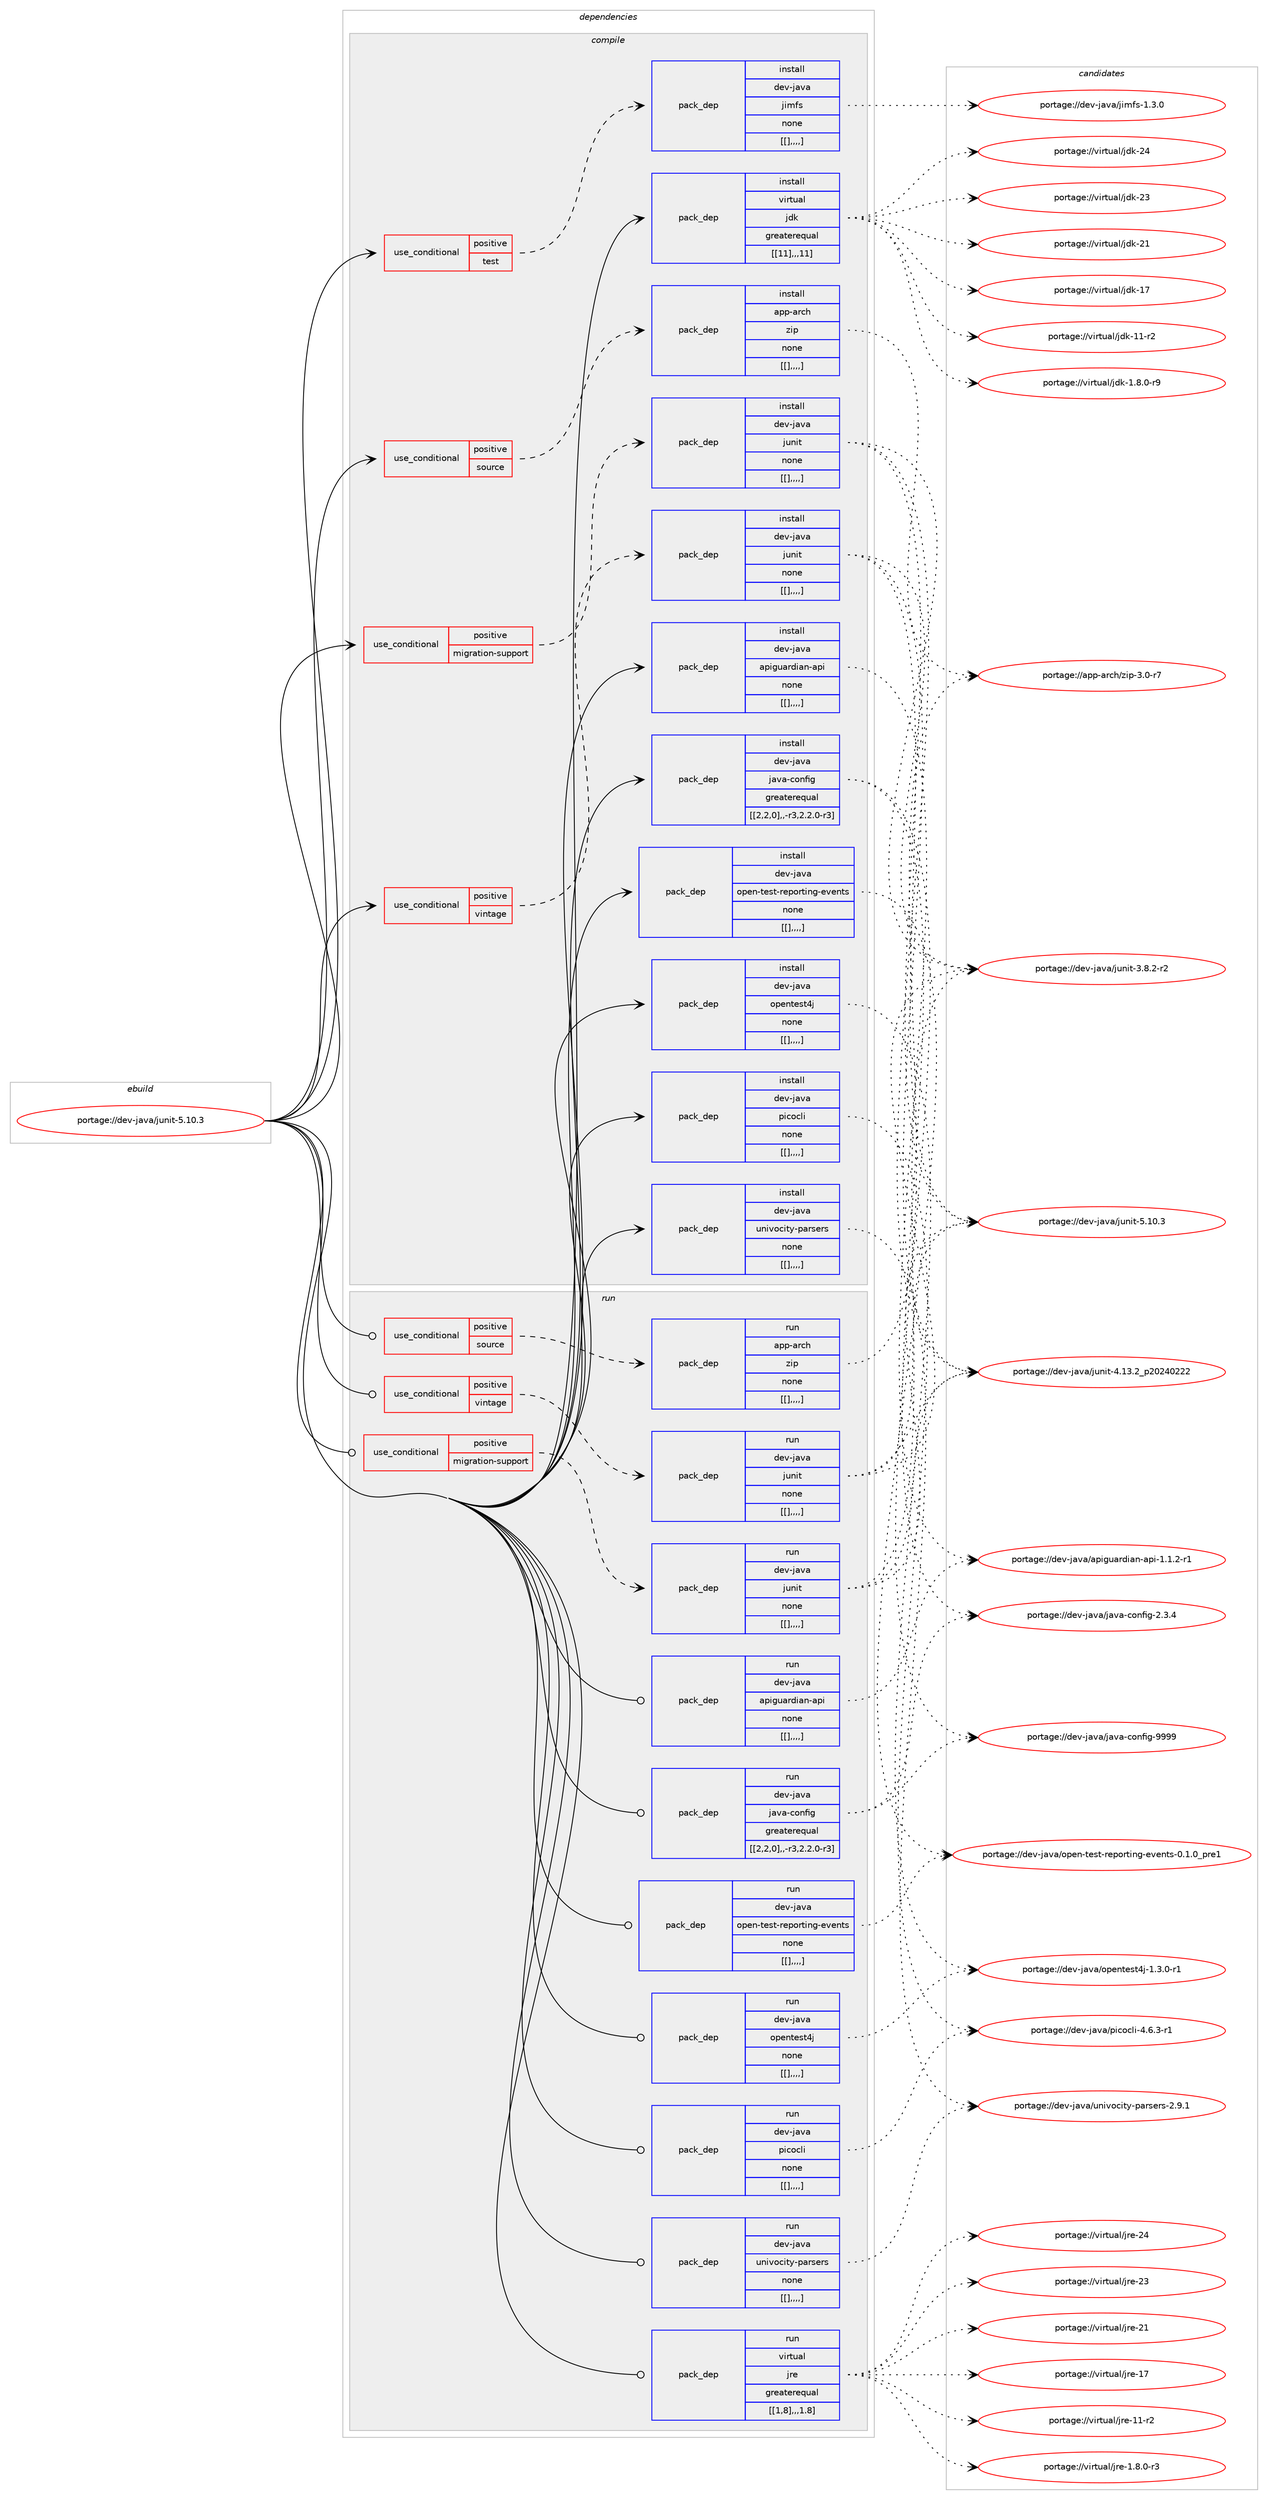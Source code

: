 digraph prolog {

# *************
# Graph options
# *************

newrank=true;
concentrate=true;
compound=true;
graph [rankdir=LR,fontname=Helvetica,fontsize=10,ranksep=1.5];#, ranksep=2.5, nodesep=0.2];
edge  [arrowhead=vee];
node  [fontname=Helvetica,fontsize=10];

# **********
# The ebuild
# **********

subgraph cluster_leftcol {
color=gray;
label=<<i>ebuild</i>>;
id [label="portage://dev-java/junit-5.10.3", color=red, width=4, href="../dev-java/junit-5.10.3.svg"];
}

# ****************
# The dependencies
# ****************

subgraph cluster_midcol {
color=gray;
label=<<i>dependencies</i>>;
subgraph cluster_compile {
fillcolor="#eeeeee";
style=filled;
label=<<i>compile</i>>;
subgraph cond23978 {
dependency99794 [label=<<TABLE BORDER="0" CELLBORDER="1" CELLSPACING="0" CELLPADDING="4"><TR><TD ROWSPAN="3" CELLPADDING="10">use_conditional</TD></TR><TR><TD>positive</TD></TR><TR><TD>migration-support</TD></TR></TABLE>>, shape=none, color=red];
subgraph pack74758 {
dependency99882 [label=<<TABLE BORDER="0" CELLBORDER="1" CELLSPACING="0" CELLPADDING="4" WIDTH="220"><TR><TD ROWSPAN="6" CELLPADDING="30">pack_dep</TD></TR><TR><TD WIDTH="110">install</TD></TR><TR><TD>dev-java</TD></TR><TR><TD>junit</TD></TR><TR><TD>none</TD></TR><TR><TD>[[],,,,]</TD></TR></TABLE>>, shape=none, color=blue];
}
dependency99794:e -> dependency99882:w [weight=20,style="dashed",arrowhead="vee"];
}
id:e -> dependency99794:w [weight=20,style="solid",arrowhead="vee"];
subgraph cond24016 {
dependency99950 [label=<<TABLE BORDER="0" CELLBORDER="1" CELLSPACING="0" CELLPADDING="4"><TR><TD ROWSPAN="3" CELLPADDING="10">use_conditional</TD></TR><TR><TD>positive</TD></TR><TR><TD>source</TD></TR></TABLE>>, shape=none, color=red];
subgraph pack74813 {
dependency100004 [label=<<TABLE BORDER="0" CELLBORDER="1" CELLSPACING="0" CELLPADDING="4" WIDTH="220"><TR><TD ROWSPAN="6" CELLPADDING="30">pack_dep</TD></TR><TR><TD WIDTH="110">install</TD></TR><TR><TD>app-arch</TD></TR><TR><TD>zip</TD></TR><TR><TD>none</TD></TR><TR><TD>[[],,,,]</TD></TR></TABLE>>, shape=none, color=blue];
}
dependency99950:e -> dependency100004:w [weight=20,style="dashed",arrowhead="vee"];
}
id:e -> dependency99950:w [weight=20,style="solid",arrowhead="vee"];
subgraph cond24026 {
dependency100026 [label=<<TABLE BORDER="0" CELLBORDER="1" CELLSPACING="0" CELLPADDING="4"><TR><TD ROWSPAN="3" CELLPADDING="10">use_conditional</TD></TR><TR><TD>positive</TD></TR><TR><TD>test</TD></TR></TABLE>>, shape=none, color=red];
subgraph pack74874 {
dependency100028 [label=<<TABLE BORDER="0" CELLBORDER="1" CELLSPACING="0" CELLPADDING="4" WIDTH="220"><TR><TD ROWSPAN="6" CELLPADDING="30">pack_dep</TD></TR><TR><TD WIDTH="110">install</TD></TR><TR><TD>dev-java</TD></TR><TR><TD>jimfs</TD></TR><TR><TD>none</TD></TR><TR><TD>[[],,,,]</TD></TR></TABLE>>, shape=none, color=blue];
}
dependency100026:e -> dependency100028:w [weight=20,style="dashed",arrowhead="vee"];
}
id:e -> dependency100026:w [weight=20,style="solid",arrowhead="vee"];
subgraph cond24040 {
dependency100094 [label=<<TABLE BORDER="0" CELLBORDER="1" CELLSPACING="0" CELLPADDING="4"><TR><TD ROWSPAN="3" CELLPADDING="10">use_conditional</TD></TR><TR><TD>positive</TD></TR><TR><TD>vintage</TD></TR></TABLE>>, shape=none, color=red];
subgraph pack74932 {
dependency100098 [label=<<TABLE BORDER="0" CELLBORDER="1" CELLSPACING="0" CELLPADDING="4" WIDTH="220"><TR><TD ROWSPAN="6" CELLPADDING="30">pack_dep</TD></TR><TR><TD WIDTH="110">install</TD></TR><TR><TD>dev-java</TD></TR><TR><TD>junit</TD></TR><TR><TD>none</TD></TR><TR><TD>[[],,,,]</TD></TR></TABLE>>, shape=none, color=blue];
}
dependency100094:e -> dependency100098:w [weight=20,style="dashed",arrowhead="vee"];
}
id:e -> dependency100094:w [weight=20,style="solid",arrowhead="vee"];
subgraph pack74935 {
dependency100151 [label=<<TABLE BORDER="0" CELLBORDER="1" CELLSPACING="0" CELLPADDING="4" WIDTH="220"><TR><TD ROWSPAN="6" CELLPADDING="30">pack_dep</TD></TR><TR><TD WIDTH="110">install</TD></TR><TR><TD>dev-java</TD></TR><TR><TD>apiguardian-api</TD></TR><TR><TD>none</TD></TR><TR><TD>[[],,,,]</TD></TR></TABLE>>, shape=none, color=blue];
}
id:e -> dependency100151:w [weight=20,style="solid",arrowhead="vee"];
subgraph pack74979 {
dependency100170 [label=<<TABLE BORDER="0" CELLBORDER="1" CELLSPACING="0" CELLPADDING="4" WIDTH="220"><TR><TD ROWSPAN="6" CELLPADDING="30">pack_dep</TD></TR><TR><TD WIDTH="110">install</TD></TR><TR><TD>dev-java</TD></TR><TR><TD>java-config</TD></TR><TR><TD>greaterequal</TD></TR><TR><TD>[[2,2,0],,-r3,2.2.0-r3]</TD></TR></TABLE>>, shape=none, color=blue];
}
id:e -> dependency100170:w [weight=20,style="solid",arrowhead="vee"];
subgraph pack74994 {
dependency100180 [label=<<TABLE BORDER="0" CELLBORDER="1" CELLSPACING="0" CELLPADDING="4" WIDTH="220"><TR><TD ROWSPAN="6" CELLPADDING="30">pack_dep</TD></TR><TR><TD WIDTH="110">install</TD></TR><TR><TD>dev-java</TD></TR><TR><TD>open-test-reporting-events</TD></TR><TR><TD>none</TD></TR><TR><TD>[[],,,,]</TD></TR></TABLE>>, shape=none, color=blue];
}
id:e -> dependency100180:w [weight=20,style="solid",arrowhead="vee"];
subgraph pack75003 {
dependency100183 [label=<<TABLE BORDER="0" CELLBORDER="1" CELLSPACING="0" CELLPADDING="4" WIDTH="220"><TR><TD ROWSPAN="6" CELLPADDING="30">pack_dep</TD></TR><TR><TD WIDTH="110">install</TD></TR><TR><TD>dev-java</TD></TR><TR><TD>opentest4j</TD></TR><TR><TD>none</TD></TR><TR><TD>[[],,,,]</TD></TR></TABLE>>, shape=none, color=blue];
}
id:e -> dependency100183:w [weight=20,style="solid",arrowhead="vee"];
subgraph pack75006 {
dependency100188 [label=<<TABLE BORDER="0" CELLBORDER="1" CELLSPACING="0" CELLPADDING="4" WIDTH="220"><TR><TD ROWSPAN="6" CELLPADDING="30">pack_dep</TD></TR><TR><TD WIDTH="110">install</TD></TR><TR><TD>dev-java</TD></TR><TR><TD>picocli</TD></TR><TR><TD>none</TD></TR><TR><TD>[[],,,,]</TD></TR></TABLE>>, shape=none, color=blue];
}
id:e -> dependency100188:w [weight=20,style="solid",arrowhead="vee"];
subgraph pack75008 {
dependency100252 [label=<<TABLE BORDER="0" CELLBORDER="1" CELLSPACING="0" CELLPADDING="4" WIDTH="220"><TR><TD ROWSPAN="6" CELLPADDING="30">pack_dep</TD></TR><TR><TD WIDTH="110">install</TD></TR><TR><TD>dev-java</TD></TR><TR><TD>univocity-parsers</TD></TR><TR><TD>none</TD></TR><TR><TD>[[],,,,]</TD></TR></TABLE>>, shape=none, color=blue];
}
id:e -> dependency100252:w [weight=20,style="solid",arrowhead="vee"];
subgraph pack75057 {
dependency100274 [label=<<TABLE BORDER="0" CELLBORDER="1" CELLSPACING="0" CELLPADDING="4" WIDTH="220"><TR><TD ROWSPAN="6" CELLPADDING="30">pack_dep</TD></TR><TR><TD WIDTH="110">install</TD></TR><TR><TD>virtual</TD></TR><TR><TD>jdk</TD></TR><TR><TD>greaterequal</TD></TR><TR><TD>[[11],,,11]</TD></TR></TABLE>>, shape=none, color=blue];
}
id:e -> dependency100274:w [weight=20,style="solid",arrowhead="vee"];
}
subgraph cluster_compileandrun {
fillcolor="#eeeeee";
style=filled;
label=<<i>compile and run</i>>;
}
subgraph cluster_run {
fillcolor="#eeeeee";
style=filled;
label=<<i>run</i>>;
subgraph cond24082 {
dependency100382 [label=<<TABLE BORDER="0" CELLBORDER="1" CELLSPACING="0" CELLPADDING="4"><TR><TD ROWSPAN="3" CELLPADDING="10">use_conditional</TD></TR><TR><TD>positive</TD></TR><TR><TD>migration-support</TD></TR></TABLE>>, shape=none, color=red];
subgraph pack75174 {
dependency100404 [label=<<TABLE BORDER="0" CELLBORDER="1" CELLSPACING="0" CELLPADDING="4" WIDTH="220"><TR><TD ROWSPAN="6" CELLPADDING="30">pack_dep</TD></TR><TR><TD WIDTH="110">run</TD></TR><TR><TD>dev-java</TD></TR><TR><TD>junit</TD></TR><TR><TD>none</TD></TR><TR><TD>[[],,,,]</TD></TR></TABLE>>, shape=none, color=blue];
}
dependency100382:e -> dependency100404:w [weight=20,style="dashed",arrowhead="vee"];
}
id:e -> dependency100382:w [weight=20,style="solid",arrowhead="odot"];
subgraph cond24105 {
dependency100408 [label=<<TABLE BORDER="0" CELLBORDER="1" CELLSPACING="0" CELLPADDING="4"><TR><TD ROWSPAN="3" CELLPADDING="10">use_conditional</TD></TR><TR><TD>positive</TD></TR><TR><TD>source</TD></TR></TABLE>>, shape=none, color=red];
subgraph pack75177 {
dependency100422 [label=<<TABLE BORDER="0" CELLBORDER="1" CELLSPACING="0" CELLPADDING="4" WIDTH="220"><TR><TD ROWSPAN="6" CELLPADDING="30">pack_dep</TD></TR><TR><TD WIDTH="110">run</TD></TR><TR><TD>app-arch</TD></TR><TR><TD>zip</TD></TR><TR><TD>none</TD></TR><TR><TD>[[],,,,]</TD></TR></TABLE>>, shape=none, color=blue];
}
dependency100408:e -> dependency100422:w [weight=20,style="dashed",arrowhead="vee"];
}
id:e -> dependency100408:w [weight=20,style="solid",arrowhead="odot"];
subgraph cond24117 {
dependency100451 [label=<<TABLE BORDER="0" CELLBORDER="1" CELLSPACING="0" CELLPADDING="4"><TR><TD ROWSPAN="3" CELLPADDING="10">use_conditional</TD></TR><TR><TD>positive</TD></TR><TR><TD>vintage</TD></TR></TABLE>>, shape=none, color=red];
subgraph pack75227 {
dependency100471 [label=<<TABLE BORDER="0" CELLBORDER="1" CELLSPACING="0" CELLPADDING="4" WIDTH="220"><TR><TD ROWSPAN="6" CELLPADDING="30">pack_dep</TD></TR><TR><TD WIDTH="110">run</TD></TR><TR><TD>dev-java</TD></TR><TR><TD>junit</TD></TR><TR><TD>none</TD></TR><TR><TD>[[],,,,]</TD></TR></TABLE>>, shape=none, color=blue];
}
dependency100451:e -> dependency100471:w [weight=20,style="dashed",arrowhead="vee"];
}
id:e -> dependency100451:w [weight=20,style="solid",arrowhead="odot"];
subgraph pack75248 {
dependency100556 [label=<<TABLE BORDER="0" CELLBORDER="1" CELLSPACING="0" CELLPADDING="4" WIDTH="220"><TR><TD ROWSPAN="6" CELLPADDING="30">pack_dep</TD></TR><TR><TD WIDTH="110">run</TD></TR><TR><TD>dev-java</TD></TR><TR><TD>apiguardian-api</TD></TR><TR><TD>none</TD></TR><TR><TD>[[],,,,]</TD></TR></TABLE>>, shape=none, color=blue];
}
id:e -> dependency100556:w [weight=20,style="solid",arrowhead="odot"];
subgraph pack75309 {
dependency100592 [label=<<TABLE BORDER="0" CELLBORDER="1" CELLSPACING="0" CELLPADDING="4" WIDTH="220"><TR><TD ROWSPAN="6" CELLPADDING="30">pack_dep</TD></TR><TR><TD WIDTH="110">run</TD></TR><TR><TD>dev-java</TD></TR><TR><TD>java-config</TD></TR><TR><TD>greaterequal</TD></TR><TR><TD>[[2,2,0],,-r3,2.2.0-r3]</TD></TR></TABLE>>, shape=none, color=blue];
}
id:e -> dependency100592:w [weight=20,style="solid",arrowhead="odot"];
subgraph pack75327 {
dependency100634 [label=<<TABLE BORDER="0" CELLBORDER="1" CELLSPACING="0" CELLPADDING="4" WIDTH="220"><TR><TD ROWSPAN="6" CELLPADDING="30">pack_dep</TD></TR><TR><TD WIDTH="110">run</TD></TR><TR><TD>dev-java</TD></TR><TR><TD>open-test-reporting-events</TD></TR><TR><TD>none</TD></TR><TR><TD>[[],,,,]</TD></TR></TABLE>>, shape=none, color=blue];
}
id:e -> dependency100634:w [weight=20,style="solid",arrowhead="odot"];
subgraph pack75429 {
dependency100739 [label=<<TABLE BORDER="0" CELLBORDER="1" CELLSPACING="0" CELLPADDING="4" WIDTH="220"><TR><TD ROWSPAN="6" CELLPADDING="30">pack_dep</TD></TR><TR><TD WIDTH="110">run</TD></TR><TR><TD>dev-java</TD></TR><TR><TD>opentest4j</TD></TR><TR><TD>none</TD></TR><TR><TD>[[],,,,]</TD></TR></TABLE>>, shape=none, color=blue];
}
id:e -> dependency100739:w [weight=20,style="solid",arrowhead="odot"];
subgraph pack75521 {
dependency100853 [label=<<TABLE BORDER="0" CELLBORDER="1" CELLSPACING="0" CELLPADDING="4" WIDTH="220"><TR><TD ROWSPAN="6" CELLPADDING="30">pack_dep</TD></TR><TR><TD WIDTH="110">run</TD></TR><TR><TD>dev-java</TD></TR><TR><TD>picocli</TD></TR><TR><TD>none</TD></TR><TR><TD>[[],,,,]</TD></TR></TABLE>>, shape=none, color=blue];
}
id:e -> dependency100853:w [weight=20,style="solid",arrowhead="odot"];
subgraph pack75562 {
dependency100893 [label=<<TABLE BORDER="0" CELLBORDER="1" CELLSPACING="0" CELLPADDING="4" WIDTH="220"><TR><TD ROWSPAN="6" CELLPADDING="30">pack_dep</TD></TR><TR><TD WIDTH="110">run</TD></TR><TR><TD>dev-java</TD></TR><TR><TD>univocity-parsers</TD></TR><TR><TD>none</TD></TR><TR><TD>[[],,,,]</TD></TR></TABLE>>, shape=none, color=blue];
}
id:e -> dependency100893:w [weight=20,style="solid",arrowhead="odot"];
subgraph pack75565 {
dependency100895 [label=<<TABLE BORDER="0" CELLBORDER="1" CELLSPACING="0" CELLPADDING="4" WIDTH="220"><TR><TD ROWSPAN="6" CELLPADDING="30">pack_dep</TD></TR><TR><TD WIDTH="110">run</TD></TR><TR><TD>virtual</TD></TR><TR><TD>jre</TD></TR><TR><TD>greaterequal</TD></TR><TR><TD>[[1,8],,,1.8]</TD></TR></TABLE>>, shape=none, color=blue];
}
id:e -> dependency100895:w [weight=20,style="solid",arrowhead="odot"];
}
}

# **************
# The candidates
# **************

subgraph cluster_choices {
rank=same;
color=gray;
label=<<i>candidates</i>>;

subgraph choice74990 {
color=black;
nodesep=1;
choice1001011184510697118974710611711010511645534649484651 [label="portage://dev-java/junit-5.10.3", color=red, width=4,href="../dev-java/junit-5.10.3.svg"];
choice1001011184510697118974710611711010511645524649514650951125048505248505050 [label="portage://dev-java/junit-4.13.2_p20240222", color=red, width=4,href="../dev-java/junit-4.13.2_p20240222.svg"];
choice100101118451069711897471061171101051164551465646504511450 [label="portage://dev-java/junit-3.8.2-r2", color=red, width=4,href="../dev-java/junit-3.8.2-r2.svg"];
dependency99882:e -> choice1001011184510697118974710611711010511645534649484651:w [style=dotted,weight="100"];
dependency99882:e -> choice1001011184510697118974710611711010511645524649514650951125048505248505050:w [style=dotted,weight="100"];
dependency99882:e -> choice100101118451069711897471061171101051164551465646504511450:w [style=dotted,weight="100"];
}
subgraph choice74994 {
color=black;
nodesep=1;
choice9711211245971149910447122105112455146484511455 [label="portage://app-arch/zip-3.0-r7", color=red, width=4,href="../app-arch/zip-3.0-r7.svg"];
dependency100004:e -> choice9711211245971149910447122105112455146484511455:w [style=dotted,weight="100"];
}
subgraph choice74996 {
color=black;
nodesep=1;
choice10010111845106971189747106105109102115454946514648 [label="portage://dev-java/jimfs-1.3.0", color=red, width=4,href="../dev-java/jimfs-1.3.0.svg"];
dependency100028:e -> choice10010111845106971189747106105109102115454946514648:w [style=dotted,weight="100"];
}
subgraph choice74997 {
color=black;
nodesep=1;
choice1001011184510697118974710611711010511645534649484651 [label="portage://dev-java/junit-5.10.3", color=red, width=4,href="../dev-java/junit-5.10.3.svg"];
choice1001011184510697118974710611711010511645524649514650951125048505248505050 [label="portage://dev-java/junit-4.13.2_p20240222", color=red, width=4,href="../dev-java/junit-4.13.2_p20240222.svg"];
choice100101118451069711897471061171101051164551465646504511450 [label="portage://dev-java/junit-3.8.2-r2", color=red, width=4,href="../dev-java/junit-3.8.2-r2.svg"];
dependency100098:e -> choice1001011184510697118974710611711010511645534649484651:w [style=dotted,weight="100"];
dependency100098:e -> choice1001011184510697118974710611711010511645524649514650951125048505248505050:w [style=dotted,weight="100"];
dependency100098:e -> choice100101118451069711897471061171101051164551465646504511450:w [style=dotted,weight="100"];
}
subgraph choice74999 {
color=black;
nodesep=1;
choice1001011184510697118974797112105103117971141001059711045971121054549464946504511449 [label="portage://dev-java/apiguardian-api-1.1.2-r1", color=red, width=4,href="../dev-java/apiguardian-api-1.1.2-r1.svg"];
dependency100151:e -> choice1001011184510697118974797112105103117971141001059711045971121054549464946504511449:w [style=dotted,weight="100"];
}
subgraph choice75001 {
color=black;
nodesep=1;
choice10010111845106971189747106971189745991111101021051034557575757 [label="portage://dev-java/java-config-9999", color=red, width=4,href="../dev-java/java-config-9999.svg"];
choice1001011184510697118974710697118974599111110102105103455046514652 [label="portage://dev-java/java-config-2.3.4", color=red, width=4,href="../dev-java/java-config-2.3.4.svg"];
dependency100170:e -> choice10010111845106971189747106971189745991111101021051034557575757:w [style=dotted,weight="100"];
dependency100170:e -> choice1001011184510697118974710697118974599111110102105103455046514652:w [style=dotted,weight="100"];
}
subgraph choice75026 {
color=black;
nodesep=1;
choice100101118451069711897471111121011104511610111511645114101112111114116105110103451011181011101161154548464946489511211410149 [label="portage://dev-java/open-test-reporting-events-0.1.0_pre1", color=red, width=4,href="../dev-java/open-test-reporting-events-0.1.0_pre1.svg"];
dependency100180:e -> choice100101118451069711897471111121011104511610111511645114101112111114116105110103451011181011101161154548464946489511211410149:w [style=dotted,weight="100"];
}
subgraph choice75028 {
color=black;
nodesep=1;
choice10010111845106971189747111112101110116101115116521064549465146484511449 [label="portage://dev-java/opentest4j-1.3.0-r1", color=red, width=4,href="../dev-java/opentest4j-1.3.0-r1.svg"];
dependency100183:e -> choice10010111845106971189747111112101110116101115116521064549465146484511449:w [style=dotted,weight="100"];
}
subgraph choice75045 {
color=black;
nodesep=1;
choice1001011184510697118974711210599111991081054552465446514511449 [label="portage://dev-java/picocli-4.6.3-r1", color=red, width=4,href="../dev-java/picocli-4.6.3-r1.svg"];
dependency100188:e -> choice1001011184510697118974711210599111991081054552465446514511449:w [style=dotted,weight="100"];
}
subgraph choice75055 {
color=black;
nodesep=1;
choice10010111845106971189747117110105118111991051161214511297114115101114115455046574649 [label="portage://dev-java/univocity-parsers-2.9.1", color=red, width=4,href="../dev-java/univocity-parsers-2.9.1.svg"];
dependency100252:e -> choice10010111845106971189747117110105118111991051161214511297114115101114115455046574649:w [style=dotted,weight="100"];
}
subgraph choice75138 {
color=black;
nodesep=1;
choice1181051141161179710847106100107455052 [label="portage://virtual/jdk-24", color=red, width=4,href="../virtual/jdk-24.svg"];
choice1181051141161179710847106100107455051 [label="portage://virtual/jdk-23", color=red, width=4,href="../virtual/jdk-23.svg"];
choice1181051141161179710847106100107455049 [label="portage://virtual/jdk-21", color=red, width=4,href="../virtual/jdk-21.svg"];
choice1181051141161179710847106100107454955 [label="portage://virtual/jdk-17", color=red, width=4,href="../virtual/jdk-17.svg"];
choice11810511411611797108471061001074549494511450 [label="portage://virtual/jdk-11-r2", color=red, width=4,href="../virtual/jdk-11-r2.svg"];
choice11810511411611797108471061001074549465646484511457 [label="portage://virtual/jdk-1.8.0-r9", color=red, width=4,href="../virtual/jdk-1.8.0-r9.svg"];
dependency100274:e -> choice1181051141161179710847106100107455052:w [style=dotted,weight="100"];
dependency100274:e -> choice1181051141161179710847106100107455051:w [style=dotted,weight="100"];
dependency100274:e -> choice1181051141161179710847106100107455049:w [style=dotted,weight="100"];
dependency100274:e -> choice1181051141161179710847106100107454955:w [style=dotted,weight="100"];
dependency100274:e -> choice11810511411611797108471061001074549494511450:w [style=dotted,weight="100"];
dependency100274:e -> choice11810511411611797108471061001074549465646484511457:w [style=dotted,weight="100"];
}
subgraph choice75163 {
color=black;
nodesep=1;
choice1001011184510697118974710611711010511645534649484651 [label="portage://dev-java/junit-5.10.3", color=red, width=4,href="../dev-java/junit-5.10.3.svg"];
choice1001011184510697118974710611711010511645524649514650951125048505248505050 [label="portage://dev-java/junit-4.13.2_p20240222", color=red, width=4,href="../dev-java/junit-4.13.2_p20240222.svg"];
choice100101118451069711897471061171101051164551465646504511450 [label="portage://dev-java/junit-3.8.2-r2", color=red, width=4,href="../dev-java/junit-3.8.2-r2.svg"];
dependency100404:e -> choice1001011184510697118974710611711010511645534649484651:w [style=dotted,weight="100"];
dependency100404:e -> choice1001011184510697118974710611711010511645524649514650951125048505248505050:w [style=dotted,weight="100"];
dependency100404:e -> choice100101118451069711897471061171101051164551465646504511450:w [style=dotted,weight="100"];
}
subgraph choice75166 {
color=black;
nodesep=1;
choice9711211245971149910447122105112455146484511455 [label="portage://app-arch/zip-3.0-r7", color=red, width=4,href="../app-arch/zip-3.0-r7.svg"];
dependency100422:e -> choice9711211245971149910447122105112455146484511455:w [style=dotted,weight="100"];
}
subgraph choice75168 {
color=black;
nodesep=1;
choice1001011184510697118974710611711010511645534649484651 [label="portage://dev-java/junit-5.10.3", color=red, width=4,href="../dev-java/junit-5.10.3.svg"];
choice1001011184510697118974710611711010511645524649514650951125048505248505050 [label="portage://dev-java/junit-4.13.2_p20240222", color=red, width=4,href="../dev-java/junit-4.13.2_p20240222.svg"];
choice100101118451069711897471061171101051164551465646504511450 [label="portage://dev-java/junit-3.8.2-r2", color=red, width=4,href="../dev-java/junit-3.8.2-r2.svg"];
dependency100471:e -> choice1001011184510697118974710611711010511645534649484651:w [style=dotted,weight="100"];
dependency100471:e -> choice1001011184510697118974710611711010511645524649514650951125048505248505050:w [style=dotted,weight="100"];
dependency100471:e -> choice100101118451069711897471061171101051164551465646504511450:w [style=dotted,weight="100"];
}
subgraph choice75171 {
color=black;
nodesep=1;
choice1001011184510697118974797112105103117971141001059711045971121054549464946504511449 [label="portage://dev-java/apiguardian-api-1.1.2-r1", color=red, width=4,href="../dev-java/apiguardian-api-1.1.2-r1.svg"];
dependency100556:e -> choice1001011184510697118974797112105103117971141001059711045971121054549464946504511449:w [style=dotted,weight="100"];
}
subgraph choice75172 {
color=black;
nodesep=1;
choice10010111845106971189747106971189745991111101021051034557575757 [label="portage://dev-java/java-config-9999", color=red, width=4,href="../dev-java/java-config-9999.svg"];
choice1001011184510697118974710697118974599111110102105103455046514652 [label="portage://dev-java/java-config-2.3.4", color=red, width=4,href="../dev-java/java-config-2.3.4.svg"];
dependency100592:e -> choice10010111845106971189747106971189745991111101021051034557575757:w [style=dotted,weight="100"];
dependency100592:e -> choice1001011184510697118974710697118974599111110102105103455046514652:w [style=dotted,weight="100"];
}
subgraph choice75175 {
color=black;
nodesep=1;
choice100101118451069711897471111121011104511610111511645114101112111114116105110103451011181011101161154548464946489511211410149 [label="portage://dev-java/open-test-reporting-events-0.1.0_pre1", color=red, width=4,href="../dev-java/open-test-reporting-events-0.1.0_pre1.svg"];
dependency100634:e -> choice100101118451069711897471111121011104511610111511645114101112111114116105110103451011181011101161154548464946489511211410149:w [style=dotted,weight="100"];
}
subgraph choice75178 {
color=black;
nodesep=1;
choice10010111845106971189747111112101110116101115116521064549465146484511449 [label="portage://dev-java/opentest4j-1.3.0-r1", color=red, width=4,href="../dev-java/opentest4j-1.3.0-r1.svg"];
dependency100739:e -> choice10010111845106971189747111112101110116101115116521064549465146484511449:w [style=dotted,weight="100"];
}
subgraph choice75243 {
color=black;
nodesep=1;
choice1001011184510697118974711210599111991081054552465446514511449 [label="portage://dev-java/picocli-4.6.3-r1", color=red, width=4,href="../dev-java/picocli-4.6.3-r1.svg"];
dependency100853:e -> choice1001011184510697118974711210599111991081054552465446514511449:w [style=dotted,weight="100"];
}
subgraph choice75252 {
color=black;
nodesep=1;
choice10010111845106971189747117110105118111991051161214511297114115101114115455046574649 [label="portage://dev-java/univocity-parsers-2.9.1", color=red, width=4,href="../dev-java/univocity-parsers-2.9.1.svg"];
dependency100893:e -> choice10010111845106971189747117110105118111991051161214511297114115101114115455046574649:w [style=dotted,weight="100"];
}
subgraph choice75254 {
color=black;
nodesep=1;
choice1181051141161179710847106114101455052 [label="portage://virtual/jre-24", color=red, width=4,href="../virtual/jre-24.svg"];
choice1181051141161179710847106114101455051 [label="portage://virtual/jre-23", color=red, width=4,href="../virtual/jre-23.svg"];
choice1181051141161179710847106114101455049 [label="portage://virtual/jre-21", color=red, width=4,href="../virtual/jre-21.svg"];
choice1181051141161179710847106114101454955 [label="portage://virtual/jre-17", color=red, width=4,href="../virtual/jre-17.svg"];
choice11810511411611797108471061141014549494511450 [label="portage://virtual/jre-11-r2", color=red, width=4,href="../virtual/jre-11-r2.svg"];
choice11810511411611797108471061141014549465646484511451 [label="portage://virtual/jre-1.8.0-r3", color=red, width=4,href="../virtual/jre-1.8.0-r3.svg"];
dependency100895:e -> choice1181051141161179710847106114101455052:w [style=dotted,weight="100"];
dependency100895:e -> choice1181051141161179710847106114101455051:w [style=dotted,weight="100"];
dependency100895:e -> choice1181051141161179710847106114101455049:w [style=dotted,weight="100"];
dependency100895:e -> choice1181051141161179710847106114101454955:w [style=dotted,weight="100"];
dependency100895:e -> choice11810511411611797108471061141014549494511450:w [style=dotted,weight="100"];
dependency100895:e -> choice11810511411611797108471061141014549465646484511451:w [style=dotted,weight="100"];
}
}

}
